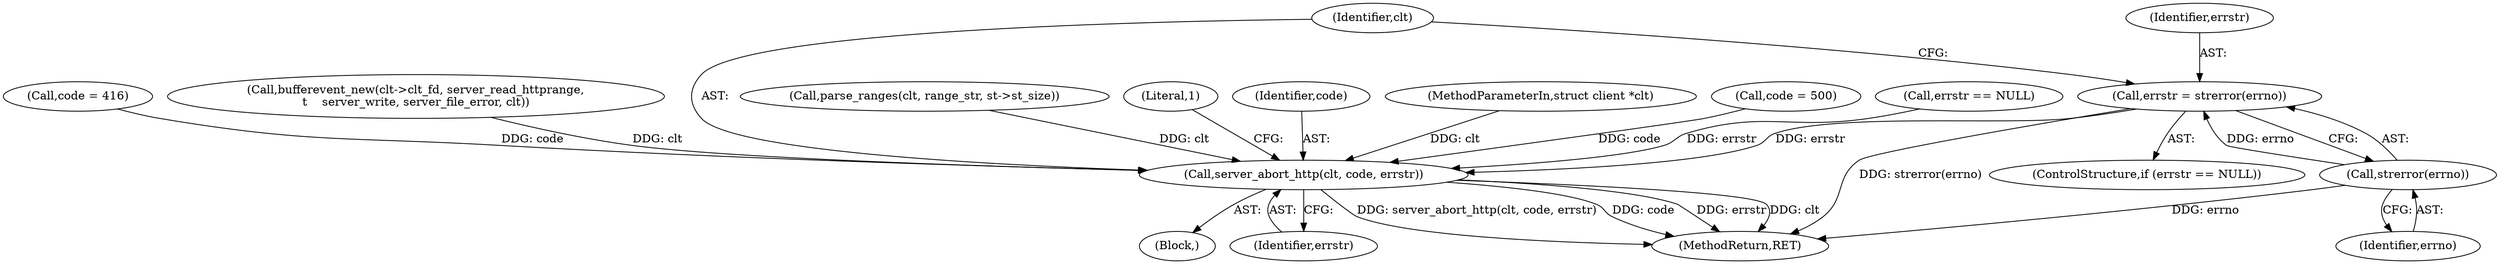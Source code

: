 digraph "0_src_142cfc82b932bc211218fbd7bdda8c7ce83f19df_1@API" {
"1000543" [label="(Call,errstr = strerror(errno))"];
"1000545" [label="(Call,strerror(errno))"];
"1000547" [label="(Call,server_abort_http(clt, code, errstr))"];
"1000545" [label="(Call,strerror(errno))"];
"1000182" [label="(Call,parse_ranges(clt, range_str, st->st_size))"];
"1000547" [label="(Call,server_abort_http(clt, code, errstr))"];
"1000550" [label="(Identifier,errstr)"];
"1000554" [label="(MethodReturn,RET)"];
"1000539" [label="(ControlStructure,if (errstr == NULL))"];
"1000553" [label="(Literal,1)"];
"1000544" [label="(Identifier,errstr)"];
"1000549" [label="(Identifier,code)"];
"1000112" [label="(MethodParameterIn,struct client *clt)"];
"1000150" [label="(Call,code = 500)"];
"1000543" [label="(Call,errstr = strerror(errno))"];
"1000190" [label="(Call,code = 416)"];
"1000546" [label="(Identifier,errno)"];
"1000457" [label="(Call,bufferevent_new(clt->clt_fd, server_read_httprange,\n\t    server_write, server_file_error, clt))"];
"1000116" [label="(Block,)"];
"1000548" [label="(Identifier,clt)"];
"1000540" [label="(Call,errstr == NULL)"];
"1000543" -> "1000539"  [label="AST: "];
"1000543" -> "1000545"  [label="CFG: "];
"1000544" -> "1000543"  [label="AST: "];
"1000545" -> "1000543"  [label="AST: "];
"1000548" -> "1000543"  [label="CFG: "];
"1000543" -> "1000554"  [label="DDG: strerror(errno)"];
"1000545" -> "1000543"  [label="DDG: errno"];
"1000543" -> "1000547"  [label="DDG: errstr"];
"1000545" -> "1000546"  [label="CFG: "];
"1000546" -> "1000545"  [label="AST: "];
"1000545" -> "1000554"  [label="DDG: errno"];
"1000547" -> "1000116"  [label="AST: "];
"1000547" -> "1000550"  [label="CFG: "];
"1000548" -> "1000547"  [label="AST: "];
"1000549" -> "1000547"  [label="AST: "];
"1000550" -> "1000547"  [label="AST: "];
"1000553" -> "1000547"  [label="CFG: "];
"1000547" -> "1000554"  [label="DDG: errstr"];
"1000547" -> "1000554"  [label="DDG: clt"];
"1000547" -> "1000554"  [label="DDG: server_abort_http(clt, code, errstr)"];
"1000547" -> "1000554"  [label="DDG: code"];
"1000182" -> "1000547"  [label="DDG: clt"];
"1000457" -> "1000547"  [label="DDG: clt"];
"1000112" -> "1000547"  [label="DDG: clt"];
"1000150" -> "1000547"  [label="DDG: code"];
"1000190" -> "1000547"  [label="DDG: code"];
"1000540" -> "1000547"  [label="DDG: errstr"];
}
